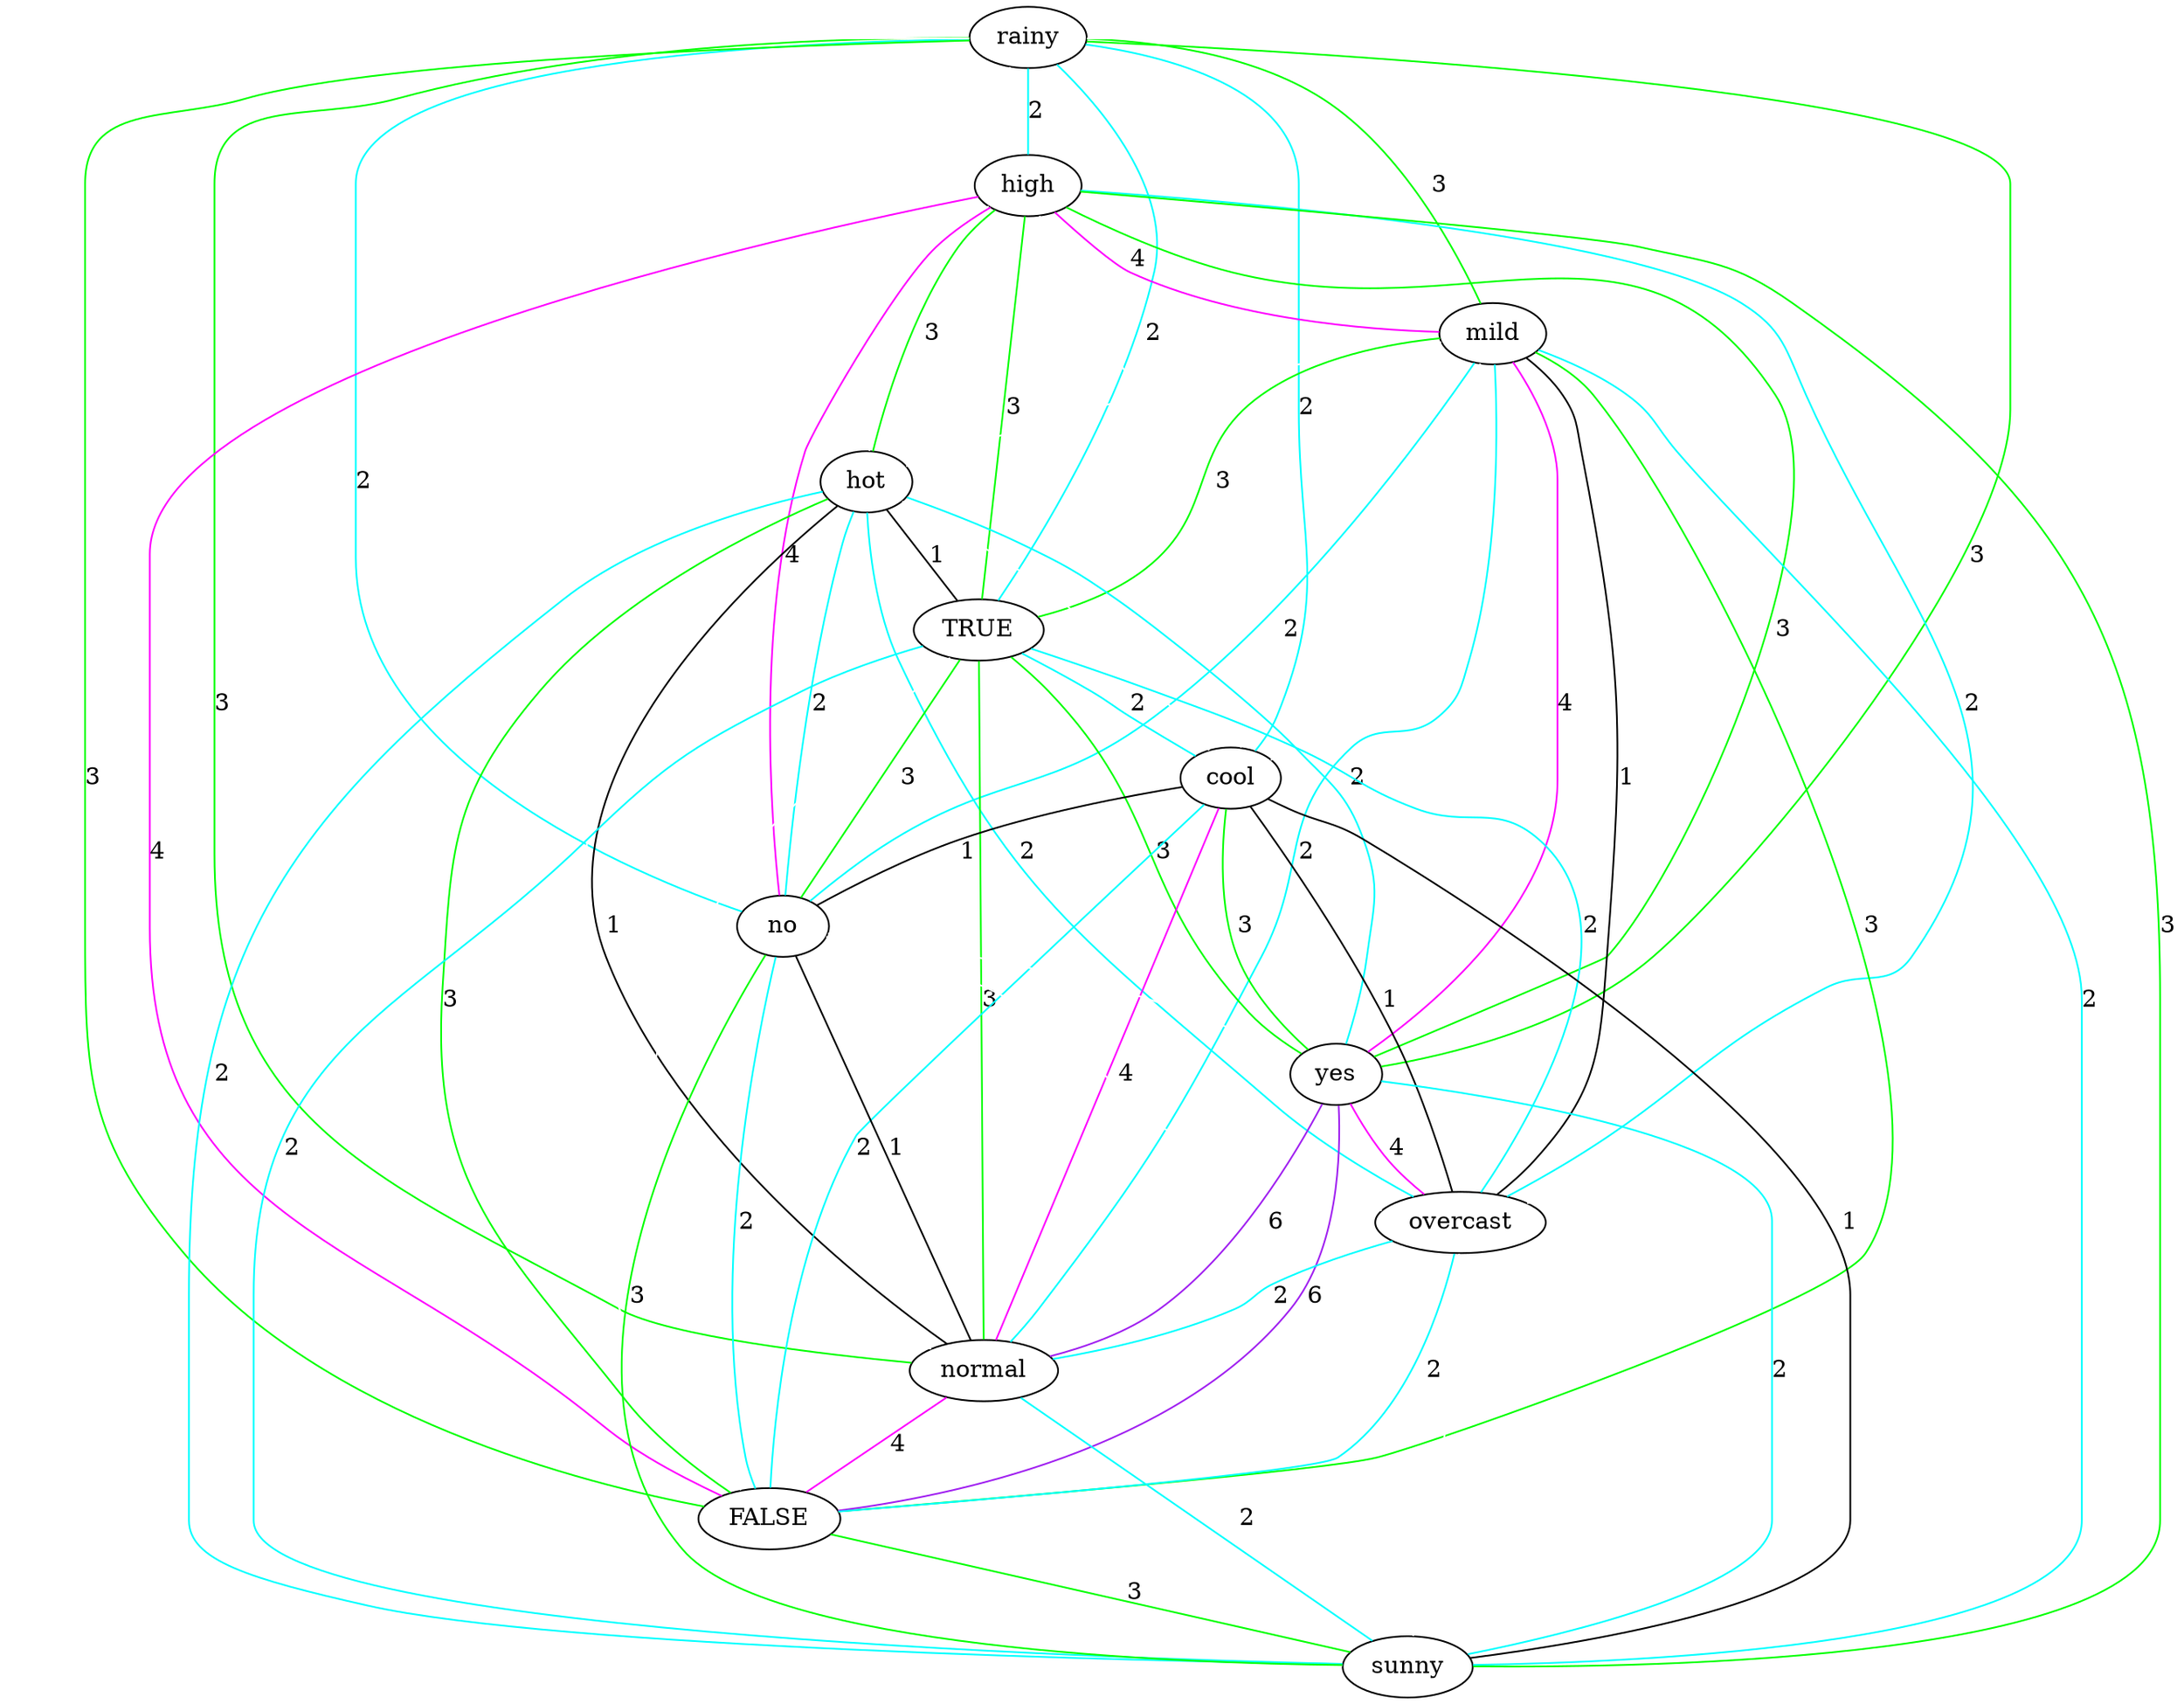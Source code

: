 strict graph "" {
rainy;
high;
mild;
hot;
TRUE;
cool;
no;
yes;
overcast;
normal;
FALSE;
sunny;
rainy -- TRUE  [color=cyan, label=2];
rainy -- high  [color=cyan, label=2];
rainy -- cool  [color=cyan, label=2];
rainy -- no  [color=cyan, label=2];
rainy -- mild  [color=green, label=3];
rainy -- yes  [color=green, label=3];
rainy -- hot  [color=white];
rainy -- normal  [color=green, label=3];
rainy -- FALSE  [color=green, label=3];
rainy -- sunny  [color=white];
rainy -- overcast  [color=white];
high -- TRUE  [color=green, label=3];
high -- overcast  [color=cyan, label=2];
high -- cool  [color=white];
high -- no  [color=magenta, label=4];
high -- mild  [color=magenta, label=4];
high -- yes  [color=green, label=3];
high -- hot  [color=green, label=3];
high -- normal  [color=white];
high -- FALSE  [color=magenta, label=4];
high -- sunny  [color=green, label=3];
mild -- TRUE  [color=green, label=3];
mild -- cool  [color=white];
mild -- no  [color=cyan, label=2];
mild -- yes  [color=magenta, label=4];
mild -- hot  [color=white];
mild -- normal  [color=cyan, label=2];
mild -- FALSE  [color=green, label=3];
mild -- sunny  [color=cyan, label=2];
mild -- overcast  [color=black, label=1];
hot -- yes  [color=cyan, label=2];
hot -- cool  [color=white];
hot -- no  [color=cyan, label=2];
hot -- TRUE  [color=black, label=1];
hot -- normal  [color=black, label=1];
hot -- FALSE  [color=green, label=3];
hot -- sunny  [color=cyan, label=2];
hot -- overcast  [color=cyan, label=2];
TRUE -- yes  [color=green, label=3];
TRUE -- cool  [color=cyan, label=2];
TRUE -- no  [color=green, label=3];
TRUE -- normal  [color=green, label=3];
TRUE -- FALSE  [color=white];
TRUE -- sunny  [color=cyan, label=2];
TRUE -- overcast  [color=cyan, label=2];
cool -- normal  [color=magenta, label=4];
cool -- no  [color=black, label=1];
cool -- yes  [color=green, label=3];
cool -- FALSE  [color=cyan, label=2];
cool -- sunny  [color=black, label=1];
cool -- overcast  [color=black, label=1];
no -- yes  [color=white];
no -- normal  [color=black, label=1];
no -- FALSE  [color=cyan, label=2];
no -- sunny  [color=green, label=3];
no -- overcast  [color=white];
yes -- normal  [color=purple, label=6];
yes -- FALSE  [color=purple, label=6];
yes -- sunny  [color=cyan, label=2];
yes -- overcast  [color=magenta, label=4];
overcast -- normal  [color=cyan, label=2];
overcast -- FALSE  [color=cyan, label=2];
overcast -- sunny  [color=white];
normal -- FALSE  [color=magenta, label=4];
normal -- sunny  [color=cyan, label=2];
FALSE -- sunny  [color=green, label=3];
}
